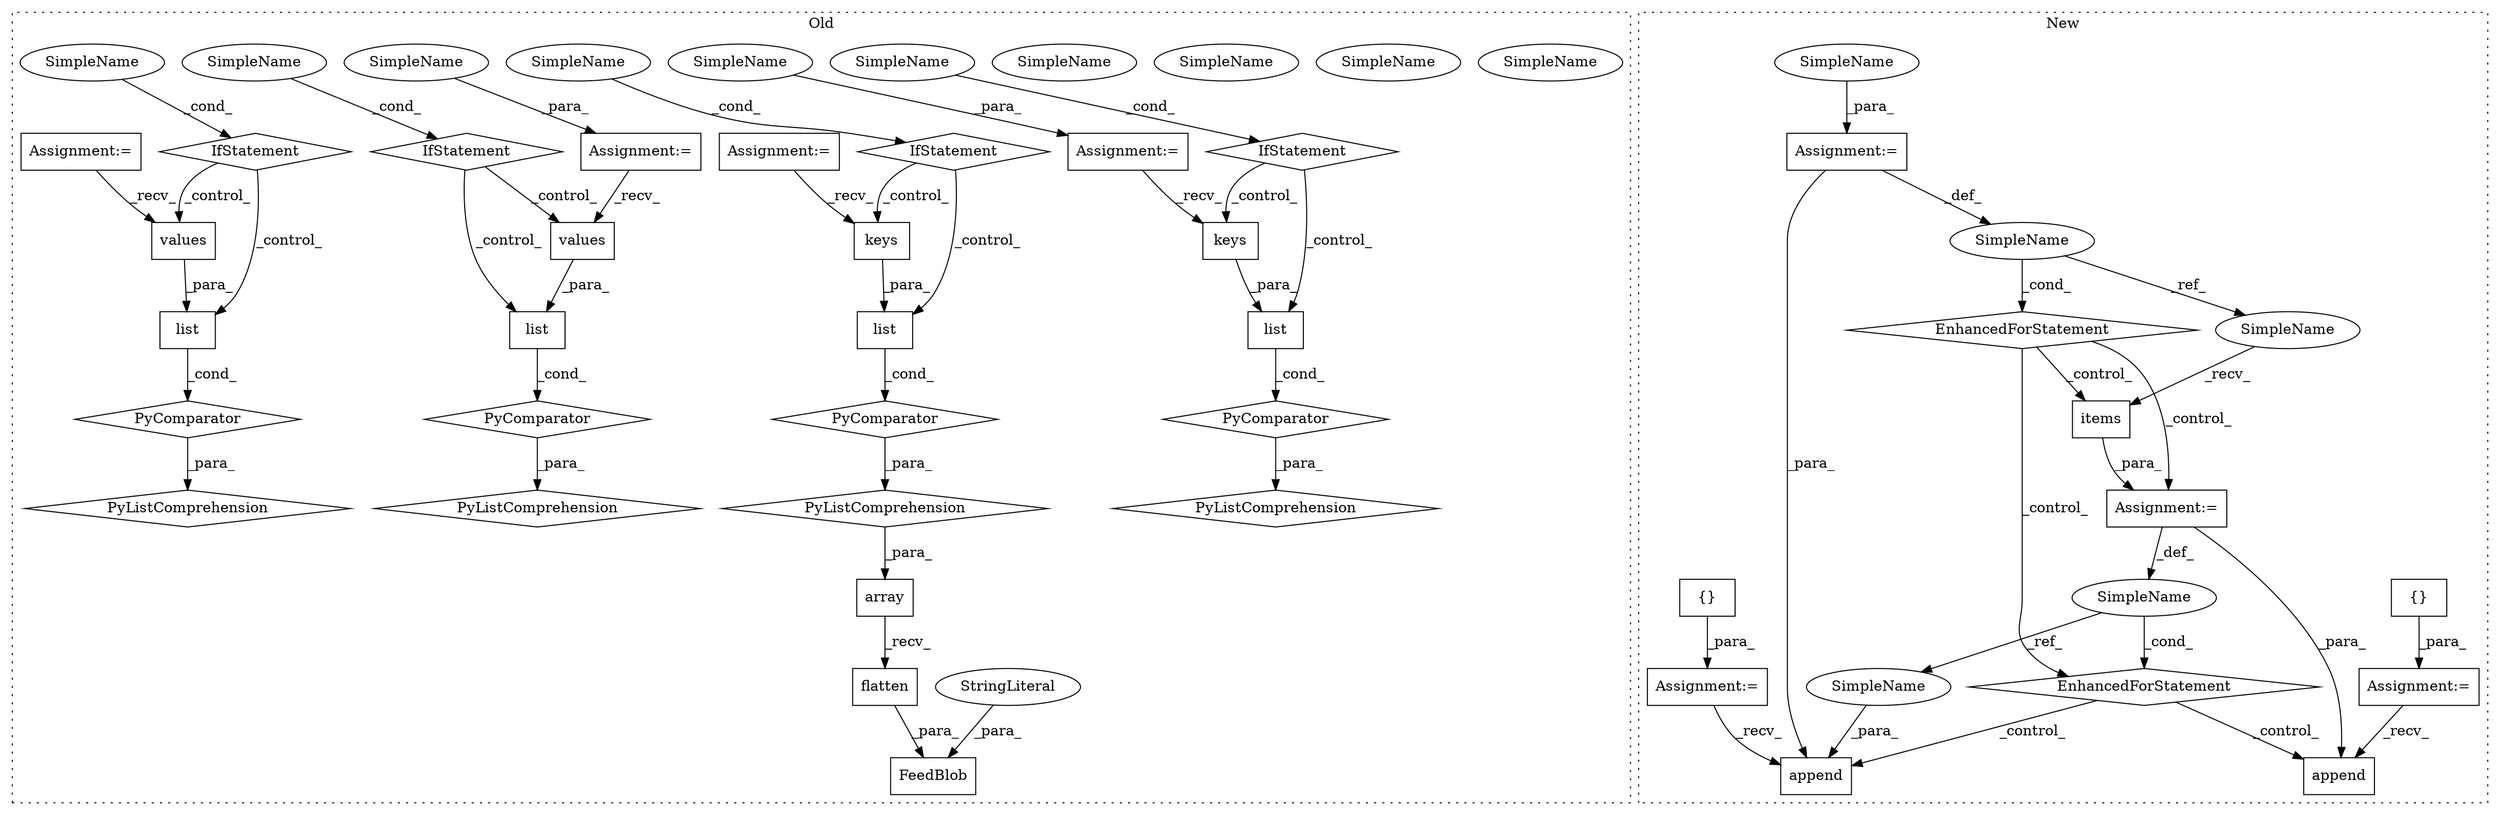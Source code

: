 digraph G {
subgraph cluster0 {
1 [label="FeedBlob" a="32" s="3718,3911" l="9,1" shape="box"];
7 [label="keys" a="32" s="3785" l="6" shape="box"];
8 [label="keys" a="32" s="4452" l="6" shape="box"];
11 [label="values" a="32" s="3997" l="8" shape="box"];
12 [label="list" a="32" s="4445,4458" l="5,1" shape="box"];
13 [label="values" a="32" s="4670" l="8" shape="box"];
14 [label="SimpleName" a="42" s="4552" l="5" shape="ellipse"];
15 [label="list" a="32" s="3778,3791" l="5,1" shape="box"];
16 [label="SimpleName" a="42" s="3881" l="5" shape="ellipse"];
17 [label="list" a="32" s="4663,4678" l="5,1" shape="box"];
18 [label="SimpleName" a="42" s="4772" l="5" shape="ellipse"];
19 [label="list" a="32" s="3990,4005" l="5,1" shape="box"];
20 [label="SimpleName" a="42" s="4095" l="5" shape="ellipse"];
21 [label="PyListComprehension" a="109" s="3778" l="116" shape="diamond"];
22 [label="StringLiteral" a="45" s="3727" l="27" shape="ellipse"];
23 [label="PyListComprehension" a="109" s="4663" l="122" shape="diamond"];
24 [label="flatten" a="32" s="3902" l="9" shape="box"];
25 [label="PyListComprehension" a="109" s="3990" l="118" shape="diamond"];
26 [label="PyComparator" a="113" s="4064" l="36" shape="diamond"];
27 [label="PyListComprehension" a="109" s="4445" l="120" shape="diamond"];
28 [label="PyComparator" a="113" s="4523" l="34" shape="diamond"];
29 [label="array" a="32" s="3761,3900" l="17,1" shape="box"];
30 [label="PyComparator" a="113" s="3850" l="36" shape="diamond"];
31 [label="IfStatement" a="25" s="4743" l="34" shape="diamond"];
32 [label="PyComparator" a="113" s="4743" l="34" shape="diamond"];
33 [label="IfStatement" a="25" s="3850" l="36" shape="diamond"];
35 [label="Assignment:=" a="7" s="4523" l="34" shape="box"];
36 [label="IfStatement" a="25" s="4523" l="34" shape="diamond"];
38 [label="Assignment:=" a="7" s="4743" l="34" shape="box"];
39 [label="IfStatement" a="25" s="4064" l="36" shape="diamond"];
40 [label="Assignment:=" a="7" s="4064" l="36" shape="box"];
41 [label="Assignment:=" a="7" s="3850" l="36" shape="box"];
46 [label="SimpleName" a="42" s="4552" l="5" shape="ellipse"];
47 [label="SimpleName" a="42" s="4772" l="5" shape="ellipse"];
48 [label="SimpleName" a="42" s="3881" l="5" shape="ellipse"];
49 [label="SimpleName" a="42" s="4095" l="5" shape="ellipse"];
52 [label="SimpleName" a="42" s="4530" l="18" shape="ellipse"];
53 [label="SimpleName" a="42" s="4750" l="18" shape="ellipse"];
label = "Old";
style="dotted";
}
subgraph cluster1 {
2 [label="EnhancedForStatement" a="70" s="5096,5185" l="57,2" shape="diamond"];
3 [label="SimpleName" a="42" s="5157" l="7" shape="ellipse"];
4 [label="append" a="32" s="5324,5332" l="7,1" shape="box"];
5 [label="{}" a="4" s="5050" l="2" shape="box"];
6 [label="Assignment:=" a="7" s="5040" l="1" shape="box"];
9 [label="SimpleName" a="42" s="5276" l="1" shape="ellipse"];
10 [label="EnhancedForStatement" a="70" s="5197,5295" l="75,2" shape="diamond"];
34 [label="Assignment:=" a="7" s="5197,5295" l="75,2" shape="box"];
37 [label="Assignment:=" a="7" s="5096,5185" l="57,2" shape="box"];
42 [label="items" a="32" s="5288" l="7" shape="box"];
43 [label="append" a="32" s="5362,5370" l="7,1" shape="box"];
44 [label="{}" a="4" s="5086" l="2" shape="box"];
45 [label="Assignment:=" a="7" s="5076" l="1" shape="box"];
50 [label="SimpleName" a="42" s="5369" l="1" shape="ellipse"];
51 [label="SimpleName" a="42" s="5280" l="7" shape="ellipse"];
54 [label="SimpleName" a="42" s="5167" l="18" shape="ellipse"];
label = "New";
style="dotted";
}
2 -> 34 [label="_control_"];
2 -> 42 [label="_control_"];
2 -> 10 [label="_control_"];
3 -> 51 [label="_ref_"];
3 -> 2 [label="_cond_"];
5 -> 6 [label="_para_"];
6 -> 4 [label="_recv_"];
7 -> 15 [label="_para_"];
8 -> 12 [label="_para_"];
9 -> 10 [label="_cond_"];
9 -> 50 [label="_ref_"];
10 -> 43 [label="_control_"];
10 -> 4 [label="_control_"];
11 -> 19 [label="_para_"];
12 -> 28 [label="_cond_"];
13 -> 17 [label="_para_"];
15 -> 30 [label="_cond_"];
17 -> 32 [label="_cond_"];
19 -> 26 [label="_cond_"];
21 -> 29 [label="_para_"];
22 -> 1 [label="_para_"];
24 -> 1 [label="_para_"];
26 -> 25 [label="_para_"];
28 -> 27 [label="_para_"];
29 -> 24 [label="_recv_"];
30 -> 21 [label="_para_"];
31 -> 13 [label="_control_"];
31 -> 17 [label="_control_"];
32 -> 23 [label="_para_"];
33 -> 15 [label="_control_"];
33 -> 7 [label="_control_"];
34 -> 9 [label="_def_"];
34 -> 4 [label="_para_"];
35 -> 8 [label="_recv_"];
36 -> 12 [label="_control_"];
36 -> 8 [label="_control_"];
37 -> 43 [label="_para_"];
37 -> 3 [label="_def_"];
38 -> 13 [label="_recv_"];
39 -> 19 [label="_control_"];
39 -> 11 [label="_control_"];
40 -> 11 [label="_recv_"];
41 -> 7 [label="_recv_"];
42 -> 34 [label="_para_"];
44 -> 45 [label="_para_"];
45 -> 43 [label="_recv_"];
46 -> 36 [label="_cond_"];
47 -> 31 [label="_cond_"];
48 -> 33 [label="_cond_"];
49 -> 39 [label="_cond_"];
50 -> 43 [label="_para_"];
51 -> 42 [label="_recv_"];
52 -> 35 [label="_para_"];
53 -> 38 [label="_para_"];
54 -> 37 [label="_para_"];
}